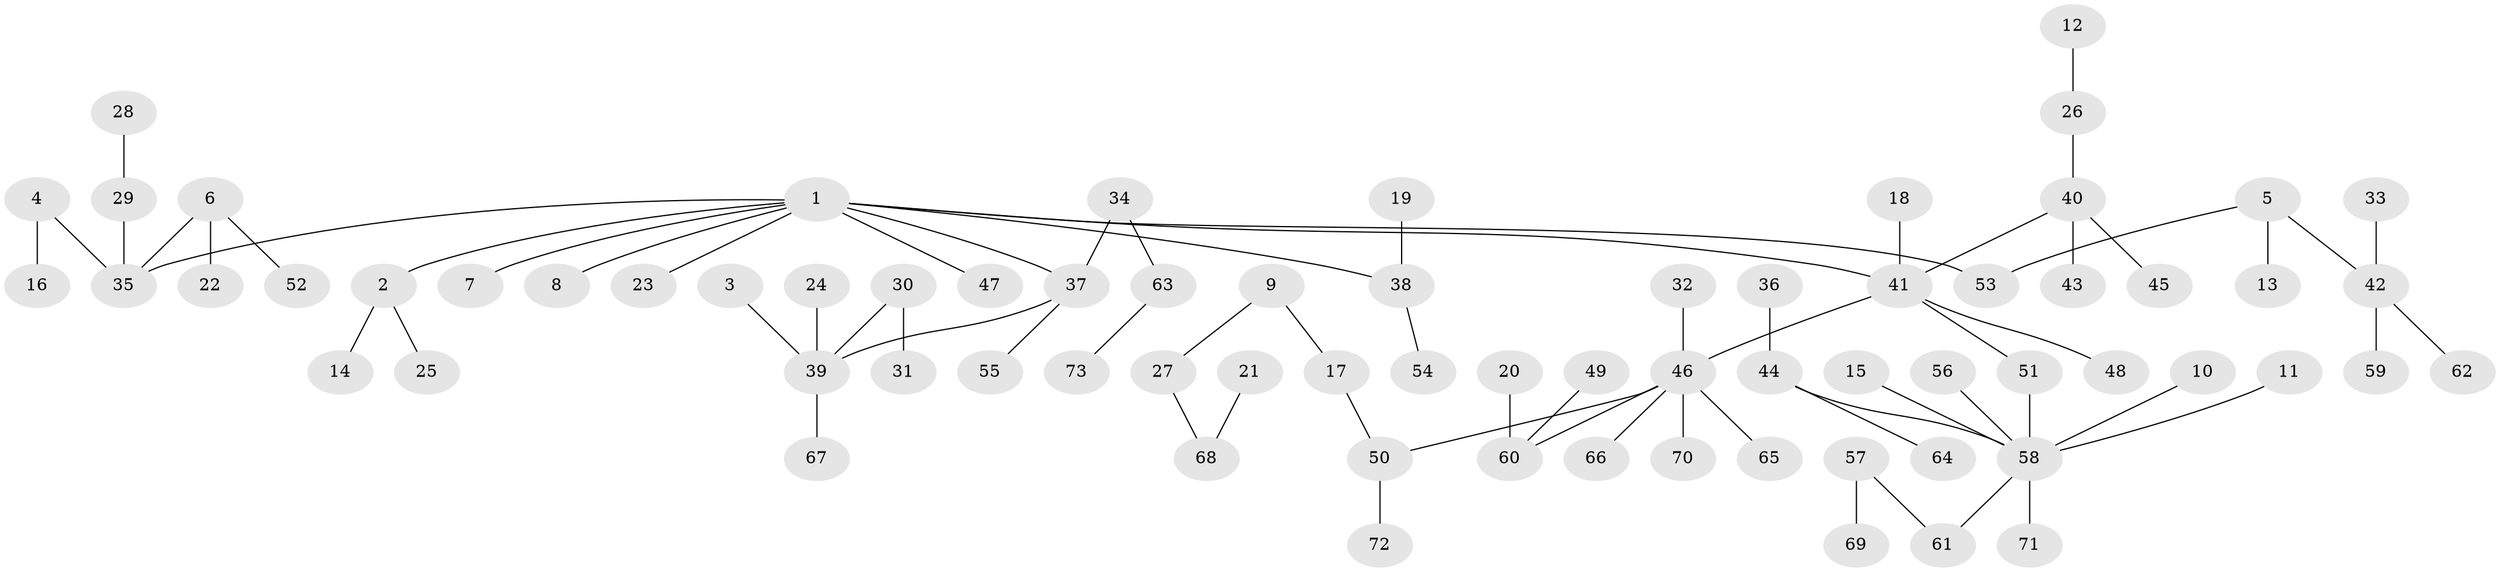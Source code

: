 // original degree distribution, {3: 0.14383561643835616, 8: 0.00684931506849315, 5: 0.0410958904109589, 4: 0.07534246575342465, 2: 0.2191780821917808, 7: 0.00684931506849315, 1: 0.5068493150684932}
// Generated by graph-tools (version 1.1) at 2025/50/03/09/25 03:50:18]
// undirected, 73 vertices, 72 edges
graph export_dot {
graph [start="1"]
  node [color=gray90,style=filled];
  1;
  2;
  3;
  4;
  5;
  6;
  7;
  8;
  9;
  10;
  11;
  12;
  13;
  14;
  15;
  16;
  17;
  18;
  19;
  20;
  21;
  22;
  23;
  24;
  25;
  26;
  27;
  28;
  29;
  30;
  31;
  32;
  33;
  34;
  35;
  36;
  37;
  38;
  39;
  40;
  41;
  42;
  43;
  44;
  45;
  46;
  47;
  48;
  49;
  50;
  51;
  52;
  53;
  54;
  55;
  56;
  57;
  58;
  59;
  60;
  61;
  62;
  63;
  64;
  65;
  66;
  67;
  68;
  69;
  70;
  71;
  72;
  73;
  1 -- 2 [weight=1.0];
  1 -- 7 [weight=1.0];
  1 -- 8 [weight=1.0];
  1 -- 23 [weight=1.0];
  1 -- 35 [weight=1.0];
  1 -- 37 [weight=1.0];
  1 -- 38 [weight=1.0];
  1 -- 41 [weight=1.0];
  1 -- 47 [weight=1.0];
  1 -- 53 [weight=1.0];
  2 -- 14 [weight=1.0];
  2 -- 25 [weight=1.0];
  3 -- 39 [weight=1.0];
  4 -- 16 [weight=1.0];
  4 -- 35 [weight=1.0];
  5 -- 13 [weight=1.0];
  5 -- 42 [weight=1.0];
  5 -- 53 [weight=1.0];
  6 -- 22 [weight=1.0];
  6 -- 35 [weight=1.0];
  6 -- 52 [weight=1.0];
  9 -- 17 [weight=1.0];
  9 -- 27 [weight=1.0];
  10 -- 58 [weight=1.0];
  11 -- 58 [weight=1.0];
  12 -- 26 [weight=1.0];
  15 -- 58 [weight=1.0];
  17 -- 50 [weight=1.0];
  18 -- 41 [weight=1.0];
  19 -- 38 [weight=1.0];
  20 -- 60 [weight=1.0];
  21 -- 68 [weight=1.0];
  24 -- 39 [weight=1.0];
  26 -- 40 [weight=1.0];
  27 -- 68 [weight=1.0];
  28 -- 29 [weight=1.0];
  29 -- 35 [weight=1.0];
  30 -- 31 [weight=1.0];
  30 -- 39 [weight=1.0];
  32 -- 46 [weight=1.0];
  33 -- 42 [weight=1.0];
  34 -- 37 [weight=1.0];
  34 -- 63 [weight=1.0];
  36 -- 44 [weight=1.0];
  37 -- 39 [weight=1.0];
  37 -- 55 [weight=1.0];
  38 -- 54 [weight=1.0];
  39 -- 67 [weight=1.0];
  40 -- 41 [weight=1.0];
  40 -- 43 [weight=1.0];
  40 -- 45 [weight=1.0];
  41 -- 46 [weight=1.0];
  41 -- 48 [weight=1.0];
  41 -- 51 [weight=1.0];
  42 -- 59 [weight=1.0];
  42 -- 62 [weight=1.0];
  44 -- 58 [weight=1.0];
  44 -- 64 [weight=1.0];
  46 -- 50 [weight=1.0];
  46 -- 60 [weight=1.0];
  46 -- 65 [weight=1.0];
  46 -- 66 [weight=1.0];
  46 -- 70 [weight=1.0];
  49 -- 60 [weight=1.0];
  50 -- 72 [weight=1.0];
  51 -- 58 [weight=1.0];
  56 -- 58 [weight=1.0];
  57 -- 61 [weight=1.0];
  57 -- 69 [weight=1.0];
  58 -- 61 [weight=1.0];
  58 -- 71 [weight=1.0];
  63 -- 73 [weight=1.0];
}
